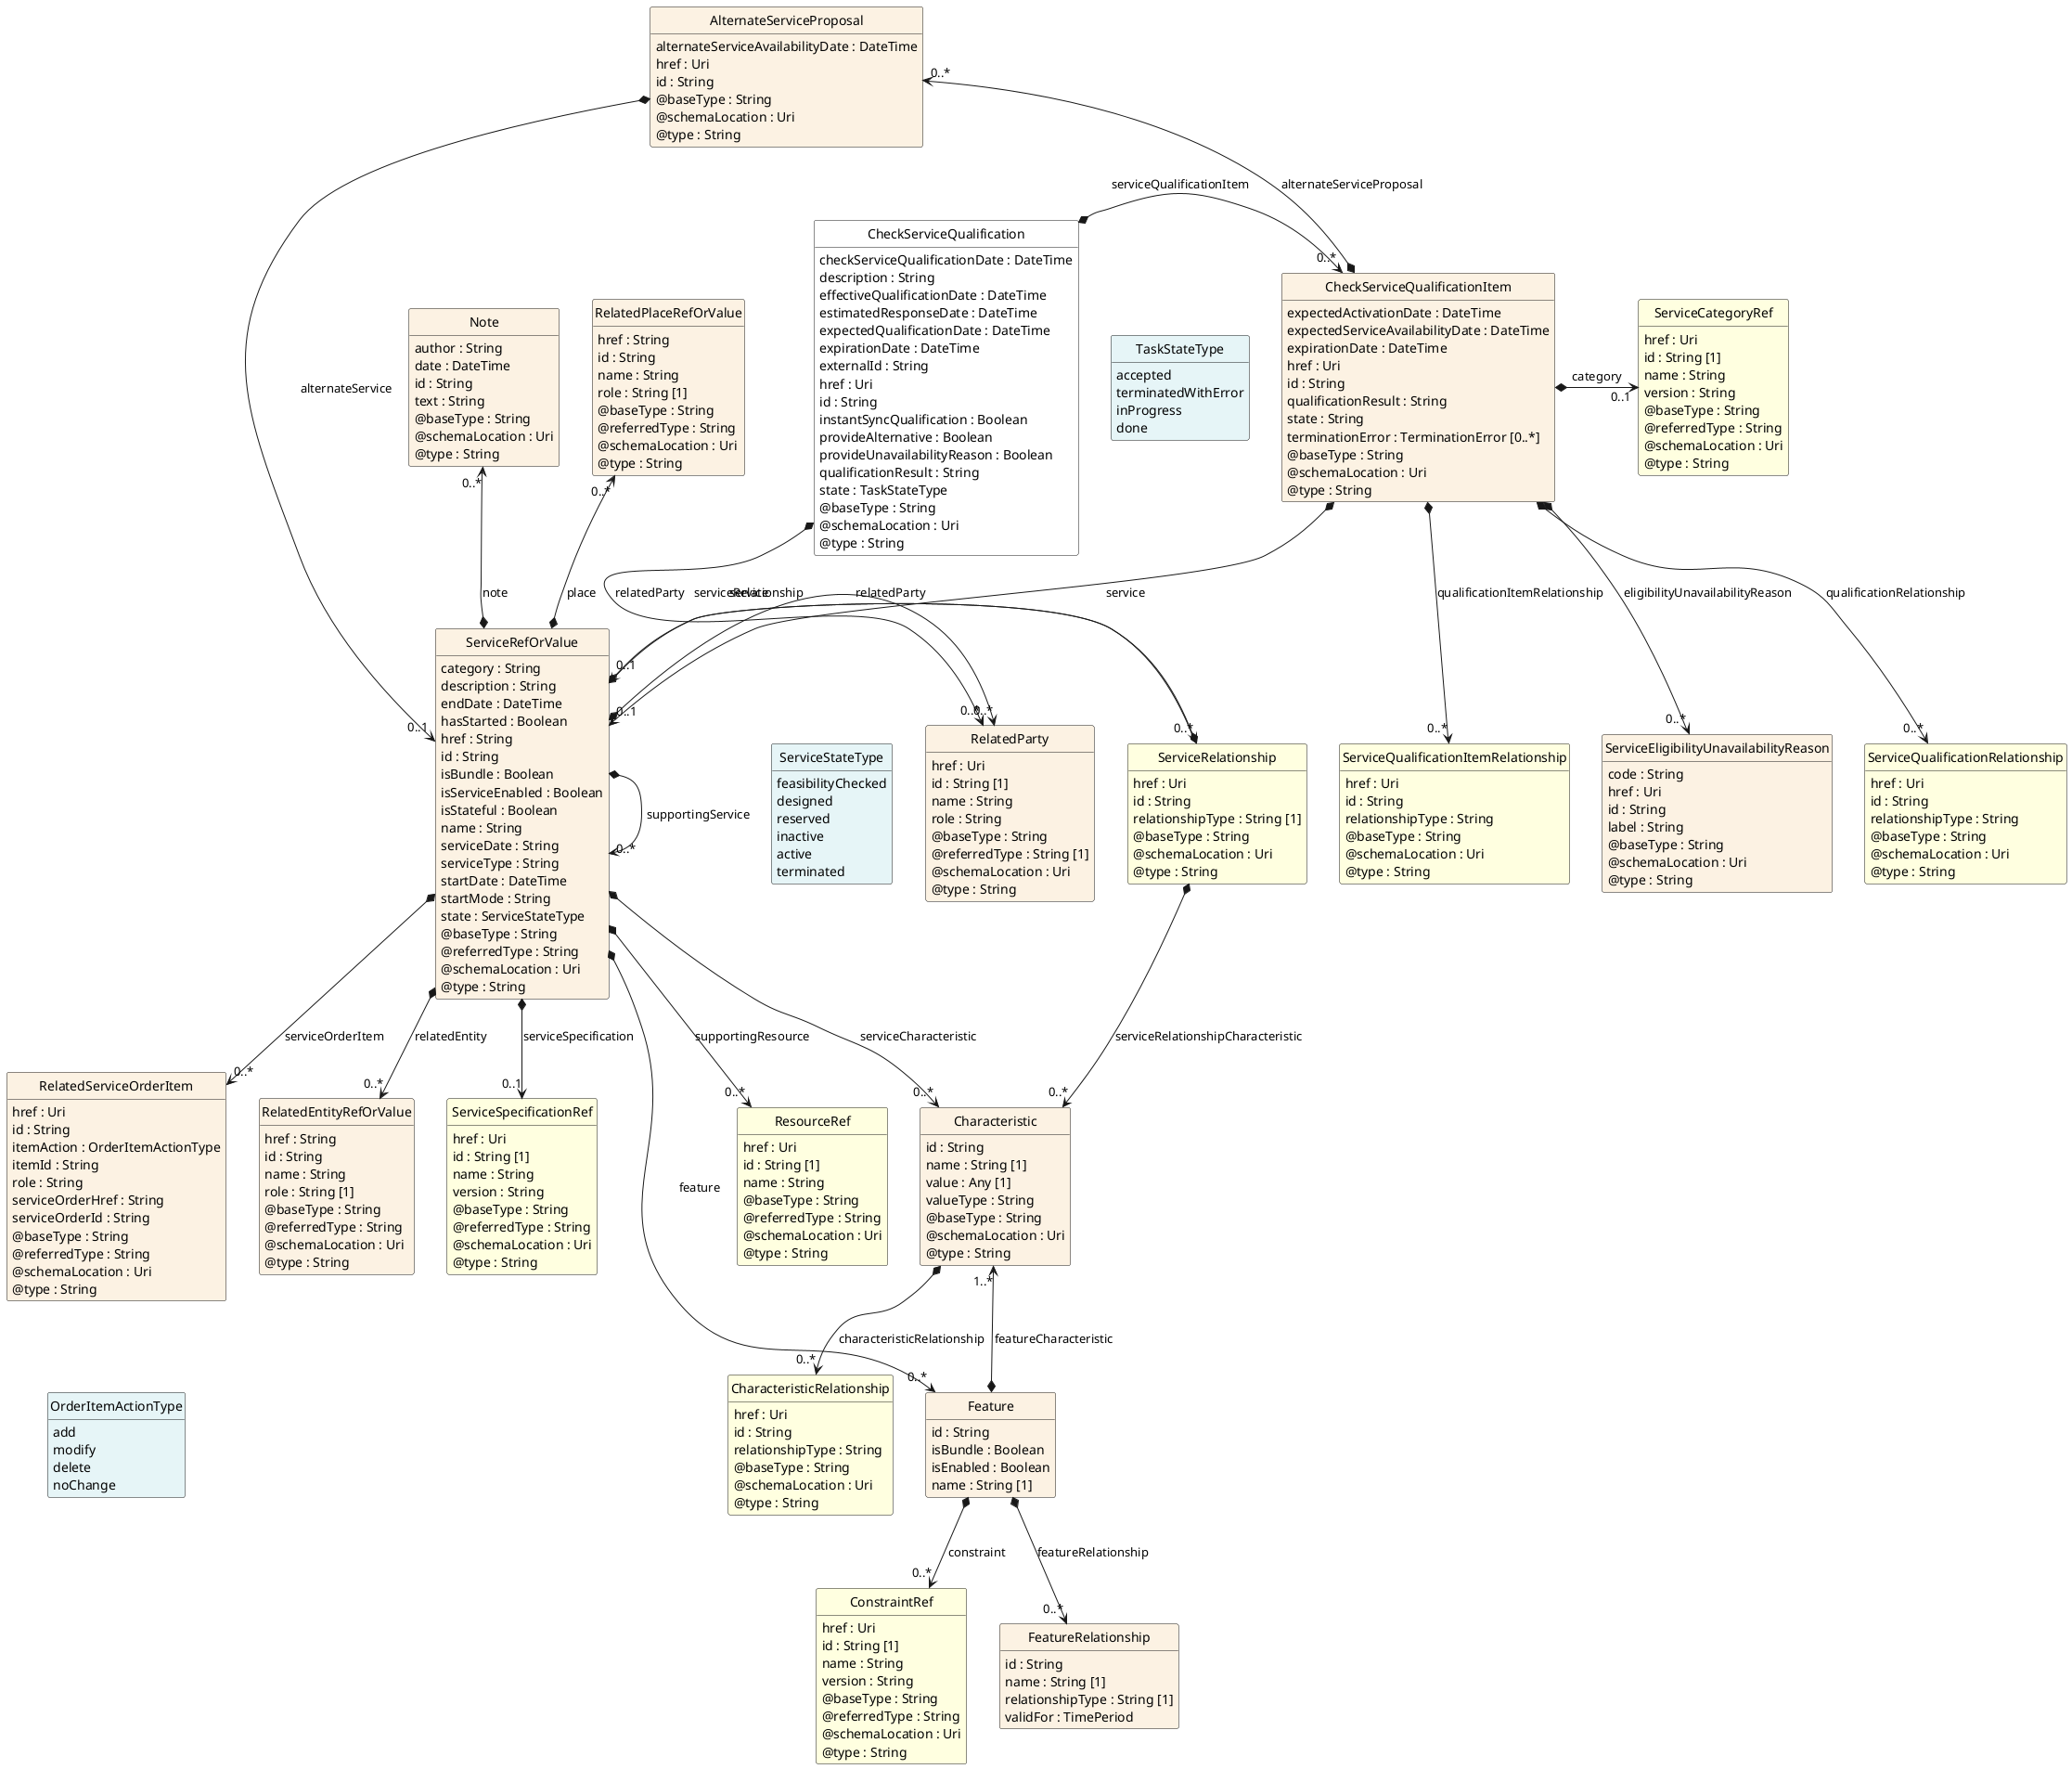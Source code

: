 @startuml
hide circle
hide methods
hide stereotype
show <<Enumeration>> stereotype
skinparam class {
   BackgroundColor<<Enumeration>> #E6F5F7
   BackgroundColor<<Ref>> #FFFFE0
   BackgroundColor<<Pivot>> #FFFFFFF
   BackgroundColor<<SimpleType>> #E2F0DA
   BackgroundColor #FCF2E3
}

class CheckServiceQualification <<Pivot>> {
    checkServiceQualificationDate : DateTime
    description : String
    effectiveQualificationDate : DateTime
    estimatedResponseDate : DateTime
    expectedQualificationDate : DateTime
    expirationDate : DateTime
    externalId : String
    href : Uri
    id : String
    instantSyncQualification : Boolean
    provideAlternative : Boolean
    provideUnavailabilityReason : Boolean
    qualificationResult : String
    state : TaskStateType
    @baseType : String
    @schemaLocation : Uri
    @type : String
}

class RelatedParty  {
    href : Uri
    id : String [1]
    name : String
    role : String
    @baseType : String
    @referredType : String [1]
    @schemaLocation : Uri
    @type : String
}

class CheckServiceQualificationItem  {
    expectedActivationDate : DateTime
    expectedServiceAvailabilityDate : DateTime
    expirationDate : DateTime
    href : Uri
    id : String
    qualificationResult : String
    state : String
    terminationError : TerminationError [0..*]
    @baseType : String
    @schemaLocation : Uri
    @type : String
}

class ServiceQualificationItemRelationship  <<Ref>> {
    href : Uri
    id : String
    relationshipType : String
    @baseType : String
    @schemaLocation : Uri
    @type : String
}

class AlternateServiceProposal  {
    alternateServiceAvailabilityDate : DateTime
    href : Uri
    id : String
    @baseType : String
    @schemaLocation : Uri
    @type : String
}

class ServiceRefOrValue  {
    category : String
    description : String
    endDate : DateTime
    hasStarted : Boolean
    href : String
    id : String
    isBundle : Boolean
    isServiceEnabled : Boolean
    isStateful : Boolean
    name : String
    serviceDate : String
    serviceType : String
    startDate : DateTime
    startMode : String
    state : ServiceStateType
    @baseType : String
    @referredType : String
    @schemaLocation : Uri
    @type : String
}

class Note  {
    author : String
    date : DateTime
    id : String
    text : String
    @baseType : String
    @schemaLocation : Uri
    @type : String
}

class ResourceRef  <<Ref>> {
    href : Uri
    id : String [1]
    name : String
    @baseType : String
    @referredType : String
    @schemaLocation : Uri
    @type : String
}

class RelatedServiceOrderItem  {
    href : Uri
    id : String
    itemAction : OrderItemActionType
    itemId : String
    role : String
    serviceOrderHref : String
    serviceOrderId : String
    @baseType : String
    @referredType : String
    @schemaLocation : Uri
    @type : String
}

class OrderItemActionType <<Enumeration>> {
    add
    modify
    delete
    noChange
}

class ServiceRelationship  <<Ref>> {
    href : Uri
    id : String
    relationshipType : String [1]
    @baseType : String
    @schemaLocation : Uri
    @type : String
}

class Characteristic  {
    id : String
    name : String [1]
    value : Any [1]
    valueType : String
    @baseType : String
    @schemaLocation : Uri
    @type : String
}

class CharacteristicRelationship  <<Ref>> {
    href : Uri
    id : String
    relationshipType : String
    @baseType : String
    @schemaLocation : Uri
    @type : String
}

class Feature  {
    id : String
    isBundle : Boolean
    isEnabled : Boolean
    name : String [1]
}

class ConstraintRef  <<Ref>> {
    href : Uri
    id : String [1]
    name : String
    version : String
    @baseType : String
    @referredType : String
    @schemaLocation : Uri
    @type : String
}

class FeatureRelationship  {
    id : String
    name : String [1]
    relationshipType : String [1]
    validFor : TimePeriod
}

class RelatedPlaceRefOrValue  {
    href : String
    id : String
    name : String
    role : String [1]
    @baseType : String
    @referredType : String
    @schemaLocation : Uri
    @type : String
}

class ServiceStateType <<Enumeration>> {
    feasibilityChecked
    designed
    reserved
    inactive
    active
    terminated
}

class RelatedEntityRefOrValue  {
    href : String
    id : String
    name : String
    role : String [1]
    @baseType : String
    @referredType : String
    @schemaLocation : Uri
    @type : String
}

class ServiceSpecificationRef  <<Ref>> {
    href : Uri
    id : String [1]
    name : String
    version : String
    @baseType : String
    @referredType : String
    @schemaLocation : Uri
    @type : String
}

class ServiceEligibilityUnavailabilityReason  {
    code : String
    href : Uri
    id : String
    label : String
    @baseType : String
    @schemaLocation : Uri
    @type : String
}

class ServiceQualificationRelationship  <<Ref>> {
    href : Uri
    id : String
    relationshipType : String
    @baseType : String
    @schemaLocation : Uri
    @type : String
}

class ServiceCategoryRef  <<Ref>> {
    href : Uri
    id : String [1]
    name : String
    version : String
    @baseType : String
    @referredType : String
    @schemaLocation : Uri
    @type : String
}

class TaskStateType <<Enumeration>> {
    accepted
    terminatedWithError
    inProgress
    done
}

CheckServiceQualification *-right-> "0..*" CheckServiceQualificationItem : serviceQualificationItem

TaskStateType <-left[hidden]- CheckServiceQualification

CheckServiceQualification *-->  "0..*" RelatedParty : relatedParty

RelatedParty "0..*" <-left-* ServiceRefOrValue : relatedParty

CheckServiceQualificationItem *-->  "0..1" ServiceRefOrValue : service

AlternateServiceProposal "0..*" <--* CheckServiceQualificationItem : alternateServiceProposal

ServiceRefOrValue *-right-> "0..*" ServiceRefOrValue : supportingService

ServiceRefOrValue -right[hidden]-> ServiceStateType

ServiceRelationship "0..*" <--* ServiceRefOrValue : serviceRelationship

ServiceRefOrValue *-->  "0..*" Characteristic : serviceCharacteristic

ServiceRefOrValue *-->  "0..*" Feature : feature

AlternateServiceProposal *-->  "0..1" ServiceRefOrValue : alternateService

ServiceRelationship *-->  "0..*" Characteristic : serviceRelationshipCharacteristic

ServiceRelationship <-left[hidden]- ServiceStateType

ServiceRefOrValue "0..1" <-left-* ServiceRelationship : service

Characteristic "1..*" <--* Feature : featureCharacteristic

Note "0..*" <--* ServiceRefOrValue : note

RelatedPlaceRefOrValue "0..*" <--* ServiceRefOrValue : place

ServiceRefOrValue *-->  "0..*" RelatedEntityRefOrValue : relatedEntity

ServiceRefOrValue *-->  "0..*" RelatedServiceOrderItem : serviceOrderItem

ServiceRefOrValue *-->  "0..*" ResourceRef : supportingResource

ServiceRefOrValue *-->  "0..1" ServiceSpecificationRef : serviceSpecification

CheckServiceQualificationItem *-right-> "0..1" ServiceCategoryRef : category

CheckServiceQualificationItem *-->  "0..*" ServiceQualificationItemRelationship : qualificationItemRelationship

CheckServiceQualificationItem *-->  "0..*" ServiceEligibilityUnavailabilityReason : eligibilityUnavailabilityReason

CheckServiceQualificationItem *-->  "0..*" ServiceQualificationRelationship : qualificationRelationship

Feature *-->  "0..*" FeatureRelationship : featureRelationship

Feature *-->  "0..*" ConstraintRef : constraint

ServiceRelationship <-left[hidden]- ServiceStateType

Characteristic *-->  "0..*" CharacteristicRelationship : characteristicRelationship

Feature <-left[hidden]- CharacteristicRelationship

RelatedServiceOrderItem -[hidden]-> OrderItemActionType

@enduml